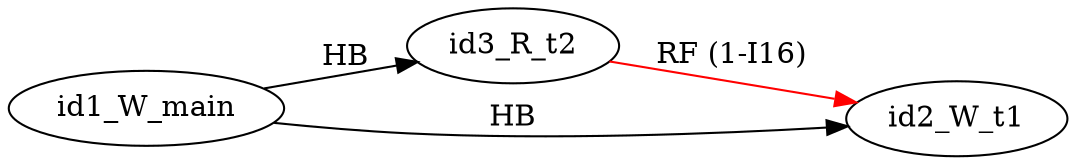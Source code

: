 digraph memory_model {
rankdir=LR;
splines=true; esep=0.5;
id3_R_t2 -> id2_W_t1 [label = "RF (1-I16)", color="red"];
id1_W_main -> id2_W_t1 [label = "HB", color="black"];
id1_W_main -> id3_R_t2 [label = "HB", color="black"];
id1_W_main [pos="2.5,2!"]
id2_W_t1 [pos="0,0!"]
id3_R_t2 [pos="5,0!"]
}